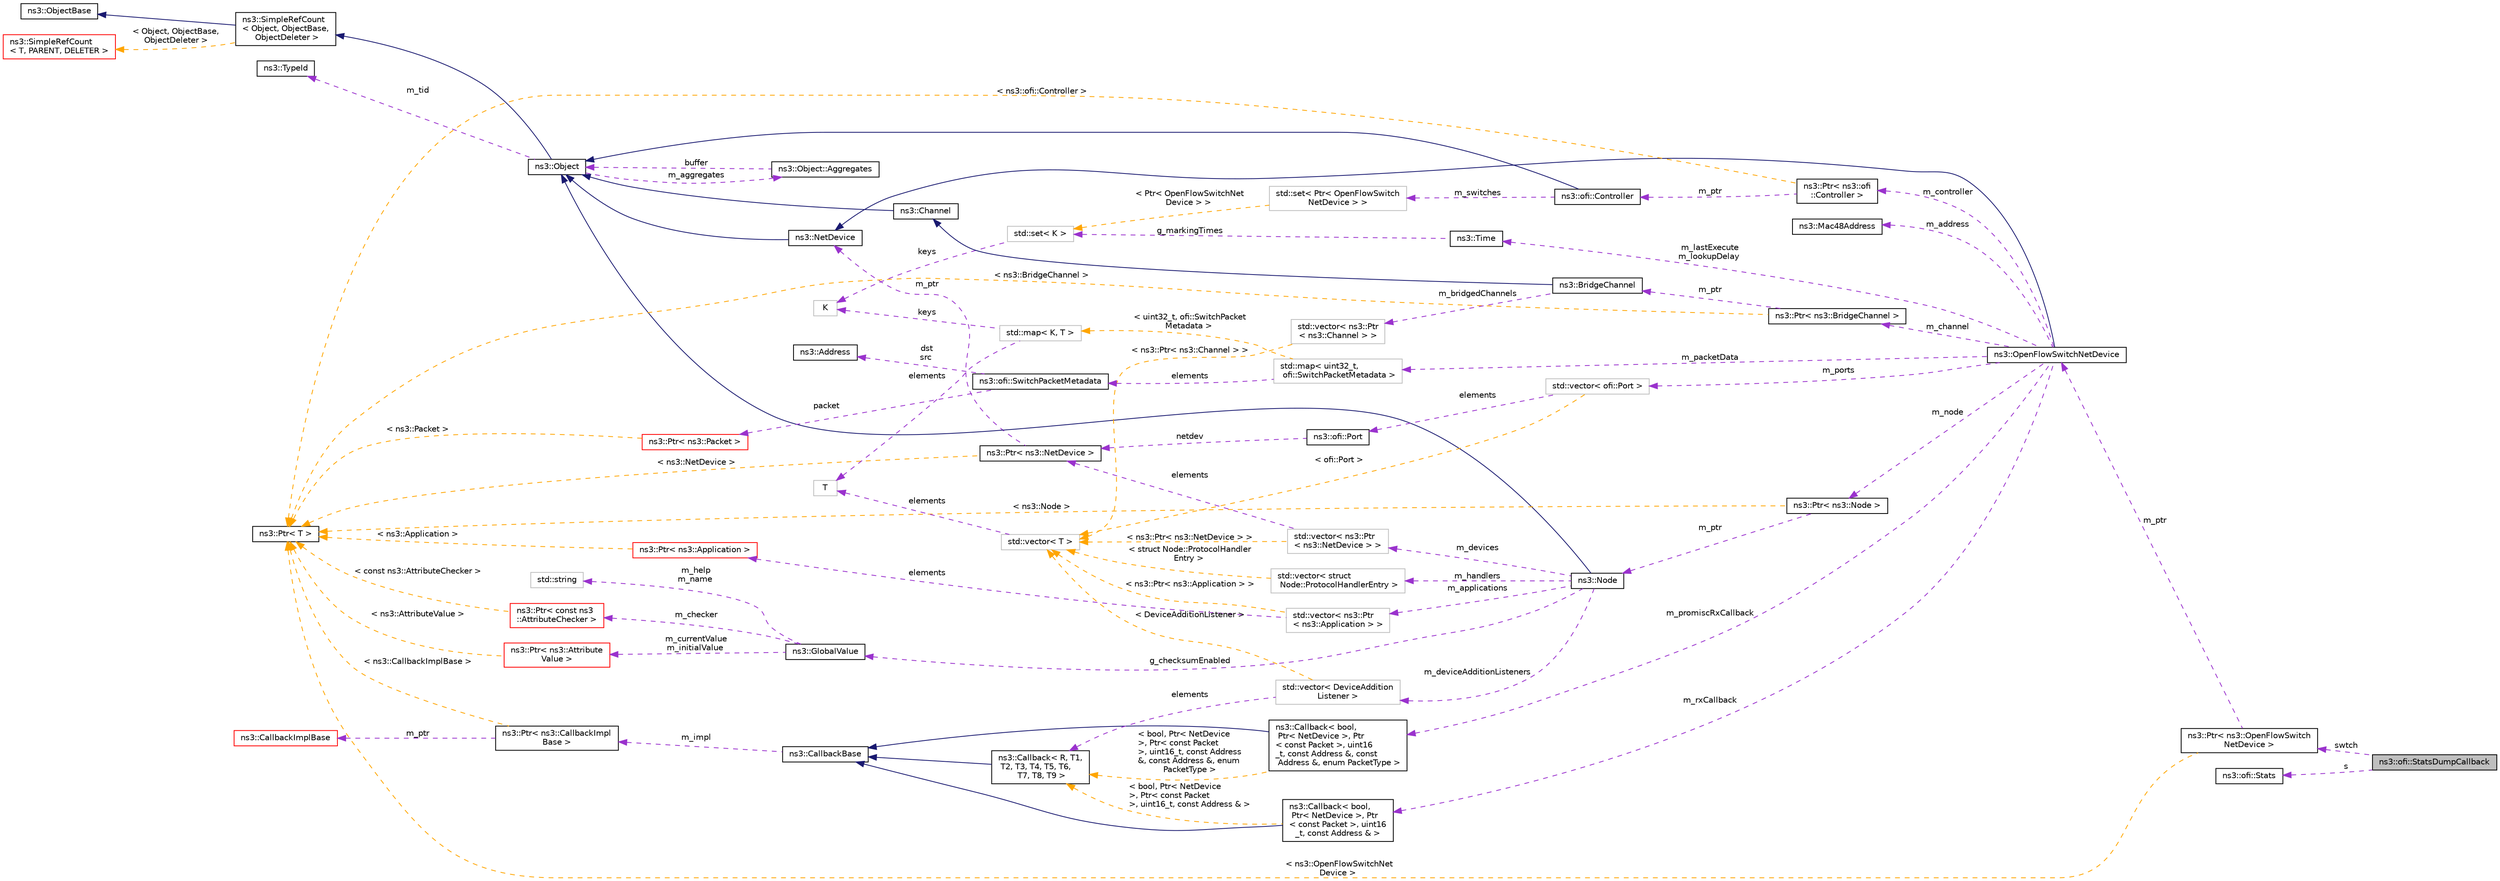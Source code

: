 digraph "ns3::ofi::StatsDumpCallback"
{
 // LATEX_PDF_SIZE
  edge [fontname="Helvetica",fontsize="10",labelfontname="Helvetica",labelfontsize="10"];
  node [fontname="Helvetica",fontsize="10",shape=record];
  rankdir="LR";
  Node1 [label="ns3::ofi::StatsDumpCallback",height=0.2,width=0.4,color="black", fillcolor="grey75", style="filled", fontcolor="black",tooltip="Callback for a stats dump request."];
  Node2 -> Node1 [dir="back",color="darkorchid3",fontsize="10",style="dashed",label=" swtch" ,fontname="Helvetica"];
  Node2 [label="ns3::Ptr\< ns3::OpenFlowSwitch\lNetDevice \>",height=0.2,width=0.4,color="black", fillcolor="white", style="filled",URL="$classns3_1_1_ptr.html",tooltip=" "];
  Node3 -> Node2 [dir="back",color="darkorchid3",fontsize="10",style="dashed",label=" m_ptr" ,fontname="Helvetica"];
  Node3 [label="ns3::OpenFlowSwitchNetDevice",height=0.2,width=0.4,color="black", fillcolor="white", style="filled",URL="$classns3_1_1_open_flow_switch_net_device.html",tooltip="A net device that switches multiple LAN segments via an OpenFlow-compatible flow table."];
  Node4 -> Node3 [dir="back",color="midnightblue",fontsize="10",style="solid",fontname="Helvetica"];
  Node4 [label="ns3::NetDevice",height=0.2,width=0.4,color="black", fillcolor="white", style="filled",URL="$classns3_1_1_net_device.html",tooltip="Network layer to device interface."];
  Node5 -> Node4 [dir="back",color="midnightblue",fontsize="10",style="solid",fontname="Helvetica"];
  Node5 [label="ns3::Object",height=0.2,width=0.4,color="black", fillcolor="white", style="filled",URL="$classns3_1_1_object.html",tooltip="A base class which provides memory management and object aggregation."];
  Node6 -> Node5 [dir="back",color="midnightblue",fontsize="10",style="solid",fontname="Helvetica"];
  Node6 [label="ns3::SimpleRefCount\l\< Object, ObjectBase,\l ObjectDeleter \>",height=0.2,width=0.4,color="black", fillcolor="white", style="filled",URL="$classns3_1_1_simple_ref_count.html",tooltip=" "];
  Node7 -> Node6 [dir="back",color="midnightblue",fontsize="10",style="solid",fontname="Helvetica"];
  Node7 [label="ns3::ObjectBase",height=0.2,width=0.4,color="black", fillcolor="white", style="filled",URL="$classns3_1_1_object_base.html",tooltip="Anchor the ns-3 type and attribute system."];
  Node8 -> Node6 [dir="back",color="orange",fontsize="10",style="dashed",label=" \< Object, ObjectBase,\l ObjectDeleter \>" ,fontname="Helvetica"];
  Node8 [label="ns3::SimpleRefCount\l\< T, PARENT, DELETER \>",height=0.2,width=0.4,color="red", fillcolor="white", style="filled",URL="$classns3_1_1_simple_ref_count.html",tooltip="A template-based reference counting class."];
  Node10 -> Node5 [dir="back",color="darkorchid3",fontsize="10",style="dashed",label=" m_tid" ,fontname="Helvetica"];
  Node10 [label="ns3::TypeId",height=0.2,width=0.4,color="black", fillcolor="white", style="filled",URL="$classns3_1_1_type_id.html",tooltip="a unique identifier for an interface."];
  Node11 -> Node5 [dir="back",color="darkorchid3",fontsize="10",style="dashed",label=" m_aggregates" ,fontname="Helvetica"];
  Node11 [label="ns3::Object::Aggregates",height=0.2,width=0.4,color="black", fillcolor="white", style="filled",URL="$structns3_1_1_object_1_1_aggregates.html",tooltip="The list of Objects aggregated to this one."];
  Node5 -> Node11 [dir="back",color="darkorchid3",fontsize="10",style="dashed",label=" buffer" ,fontname="Helvetica"];
  Node12 -> Node3 [dir="back",color="darkorchid3",fontsize="10",style="dashed",label=" m_address" ,fontname="Helvetica"];
  Node12 [label="ns3::Mac48Address",height=0.2,width=0.4,color="black", fillcolor="white", style="filled",URL="$classns3_1_1_mac48_address.html",tooltip="an EUI-48 address"];
  Node13 -> Node3 [dir="back",color="darkorchid3",fontsize="10",style="dashed",label=" m_promiscRxCallback" ,fontname="Helvetica"];
  Node13 [label="ns3::Callback\< bool,\l Ptr\< NetDevice \>, Ptr\l\< const Packet \>, uint16\l_t, const Address &, const\l Address &, enum PacketType \>",height=0.2,width=0.4,color="black", fillcolor="white", style="filled",URL="$classns3_1_1_callback.html",tooltip=" "];
  Node14 -> Node13 [dir="back",color="midnightblue",fontsize="10",style="solid",fontname="Helvetica"];
  Node14 [label="ns3::CallbackBase",height=0.2,width=0.4,color="black", fillcolor="white", style="filled",URL="$classns3_1_1_callback_base.html",tooltip="Base class for Callback class."];
  Node15 -> Node14 [dir="back",color="darkorchid3",fontsize="10",style="dashed",label=" m_impl" ,fontname="Helvetica"];
  Node15 [label="ns3::Ptr\< ns3::CallbackImpl\lBase \>",height=0.2,width=0.4,color="black", fillcolor="white", style="filled",URL="$classns3_1_1_ptr.html",tooltip=" "];
  Node16 -> Node15 [dir="back",color="darkorchid3",fontsize="10",style="dashed",label=" m_ptr" ,fontname="Helvetica"];
  Node16 [label="ns3::CallbackImplBase",height=0.2,width=0.4,color="red", fillcolor="white", style="filled",URL="$classns3_1_1_callback_impl_base.html",tooltip="Abstract base class for CallbackImpl Provides reference counting and equality test."];
  Node18 -> Node15 [dir="back",color="orange",fontsize="10",style="dashed",label=" \< ns3::CallbackImplBase \>" ,fontname="Helvetica"];
  Node18 [label="ns3::Ptr\< T \>",height=0.2,width=0.4,color="black", fillcolor="white", style="filled",URL="$classns3_1_1_ptr.html",tooltip="Smart pointer class similar to boost::intrusive_ptr."];
  Node19 -> Node13 [dir="back",color="orange",fontsize="10",style="dashed",label=" \< bool, Ptr\< NetDevice\l \>, Ptr\< const Packet\l \>, uint16_t, const Address\l &, const Address &, enum\l PacketType \>" ,fontname="Helvetica"];
  Node19 [label="ns3::Callback\< R, T1,\l T2, T3, T4, T5, T6,\l T7, T8, T9 \>",height=0.2,width=0.4,color="black", fillcolor="white", style="filled",URL="$classns3_1_1_callback.html",tooltip="Callback template class."];
  Node14 -> Node19 [dir="back",color="midnightblue",fontsize="10",style="solid",fontname="Helvetica"];
  Node20 -> Node3 [dir="back",color="darkorchid3",fontsize="10",style="dashed",label=" m_node" ,fontname="Helvetica"];
  Node20 [label="ns3::Ptr\< ns3::Node \>",height=0.2,width=0.4,color="black", fillcolor="white", style="filled",URL="$classns3_1_1_ptr.html",tooltip=" "];
  Node21 -> Node20 [dir="back",color="darkorchid3",fontsize="10",style="dashed",label=" m_ptr" ,fontname="Helvetica"];
  Node21 [label="ns3::Node",height=0.2,width=0.4,color="black", fillcolor="white", style="filled",URL="$classns3_1_1_node.html",tooltip="A network Node."];
  Node5 -> Node21 [dir="back",color="midnightblue",fontsize="10",style="solid",fontname="Helvetica"];
  Node22 -> Node21 [dir="back",color="darkorchid3",fontsize="10",style="dashed",label=" m_applications" ,fontname="Helvetica"];
  Node22 [label="std::vector\< ns3::Ptr\l\< ns3::Application \> \>",height=0.2,width=0.4,color="grey75", fillcolor="white", style="filled",tooltip=" "];
  Node23 -> Node22 [dir="back",color="darkorchid3",fontsize="10",style="dashed",label=" elements" ,fontname="Helvetica"];
  Node23 [label="ns3::Ptr\< ns3::Application \>",height=0.2,width=0.4,color="red", fillcolor="white", style="filled",URL="$classns3_1_1_ptr.html",tooltip=" "];
  Node18 -> Node23 [dir="back",color="orange",fontsize="10",style="dashed",label=" \< ns3::Application \>" ,fontname="Helvetica"];
  Node32 -> Node22 [dir="back",color="orange",fontsize="10",style="dashed",label=" \< ns3::Ptr\< ns3::Application \> \>" ,fontname="Helvetica"];
  Node32 [label="std::vector\< T \>",height=0.2,width=0.4,color="grey75", fillcolor="white", style="filled",tooltip=" "];
  Node33 -> Node32 [dir="back",color="darkorchid3",fontsize="10",style="dashed",label=" elements" ,fontname="Helvetica"];
  Node33 [label="T",height=0.2,width=0.4,color="grey75", fillcolor="white", style="filled",tooltip=" "];
  Node34 -> Node21 [dir="back",color="darkorchid3",fontsize="10",style="dashed",label=" m_devices" ,fontname="Helvetica"];
  Node34 [label="std::vector\< ns3::Ptr\l\< ns3::NetDevice \> \>",height=0.2,width=0.4,color="grey75", fillcolor="white", style="filled",tooltip=" "];
  Node35 -> Node34 [dir="back",color="darkorchid3",fontsize="10",style="dashed",label=" elements" ,fontname="Helvetica"];
  Node35 [label="ns3::Ptr\< ns3::NetDevice \>",height=0.2,width=0.4,color="black", fillcolor="white", style="filled",URL="$classns3_1_1_ptr.html",tooltip=" "];
  Node4 -> Node35 [dir="back",color="darkorchid3",fontsize="10",style="dashed",label=" m_ptr" ,fontname="Helvetica"];
  Node18 -> Node35 [dir="back",color="orange",fontsize="10",style="dashed",label=" \< ns3::NetDevice \>" ,fontname="Helvetica"];
  Node32 -> Node34 [dir="back",color="orange",fontsize="10",style="dashed",label=" \< ns3::Ptr\< ns3::NetDevice \> \>" ,fontname="Helvetica"];
  Node36 -> Node21 [dir="back",color="darkorchid3",fontsize="10",style="dashed",label=" g_checksumEnabled" ,fontname="Helvetica"];
  Node36 [label="ns3::GlobalValue",height=0.2,width=0.4,color="black", fillcolor="white", style="filled",URL="$classns3_1_1_global_value.html",tooltip="Hold a so-called 'global value'."];
  Node37 -> Node36 [dir="back",color="darkorchid3",fontsize="10",style="dashed",label=" m_currentValue\nm_initialValue" ,fontname="Helvetica"];
  Node37 [label="ns3::Ptr\< ns3::Attribute\lValue \>",height=0.2,width=0.4,color="red", fillcolor="white", style="filled",URL="$classns3_1_1_ptr.html",tooltip=" "];
  Node18 -> Node37 [dir="back",color="orange",fontsize="10",style="dashed",label=" \< ns3::AttributeValue \>" ,fontname="Helvetica"];
  Node40 -> Node36 [dir="back",color="darkorchid3",fontsize="10",style="dashed",label=" m_help\nm_name" ,fontname="Helvetica"];
  Node40 [label="std::string",height=0.2,width=0.4,color="grey75", fillcolor="white", style="filled",tooltip=" "];
  Node42 -> Node36 [dir="back",color="darkorchid3",fontsize="10",style="dashed",label=" m_checker" ,fontname="Helvetica"];
  Node42 [label="ns3::Ptr\< const ns3\l::AttributeChecker \>",height=0.2,width=0.4,color="red", fillcolor="white", style="filled",URL="$classns3_1_1_ptr.html",tooltip=" "];
  Node18 -> Node42 [dir="back",color="orange",fontsize="10",style="dashed",label=" \< const ns3::AttributeChecker \>" ,fontname="Helvetica"];
  Node45 -> Node21 [dir="back",color="darkorchid3",fontsize="10",style="dashed",label=" m_handlers" ,fontname="Helvetica"];
  Node45 [label="std::vector\< struct\l Node::ProtocolHandlerEntry \>",height=0.2,width=0.4,color="grey75", fillcolor="white", style="filled",tooltip=" "];
  Node32 -> Node45 [dir="back",color="orange",fontsize="10",style="dashed",label=" \< struct Node::ProtocolHandler\lEntry \>" ,fontname="Helvetica"];
  Node48 -> Node21 [dir="back",color="darkorchid3",fontsize="10",style="dashed",label=" m_deviceAdditionListeners" ,fontname="Helvetica"];
  Node48 [label="std::vector\< DeviceAddition\lListener \>",height=0.2,width=0.4,color="grey75", fillcolor="white", style="filled",tooltip=" "];
  Node19 -> Node48 [dir="back",color="darkorchid3",fontsize="10",style="dashed",label=" elements" ,fontname="Helvetica"];
  Node32 -> Node48 [dir="back",color="orange",fontsize="10",style="dashed",label=" \< DeviceAdditionListener \>" ,fontname="Helvetica"];
  Node18 -> Node20 [dir="back",color="orange",fontsize="10",style="dashed",label=" \< ns3::Node \>" ,fontname="Helvetica"];
  Node49 -> Node3 [dir="back",color="darkorchid3",fontsize="10",style="dashed",label=" m_rxCallback" ,fontname="Helvetica"];
  Node49 [label="ns3::Callback\< bool,\l Ptr\< NetDevice \>, Ptr\l\< const Packet \>, uint16\l_t, const Address & \>",height=0.2,width=0.4,color="black", fillcolor="white", style="filled",URL="$classns3_1_1_callback.html",tooltip=" "];
  Node14 -> Node49 [dir="back",color="midnightblue",fontsize="10",style="solid",fontname="Helvetica"];
  Node19 -> Node49 [dir="back",color="orange",fontsize="10",style="dashed",label=" \< bool, Ptr\< NetDevice\l \>, Ptr\< const Packet\l \>, uint16_t, const Address & \>" ,fontname="Helvetica"];
  Node29 -> Node3 [dir="back",color="darkorchid3",fontsize="10",style="dashed",label=" m_lastExecute\nm_lookupDelay" ,fontname="Helvetica"];
  Node29 [label="ns3::Time",height=0.2,width=0.4,color="black", fillcolor="white", style="filled",URL="$classns3_1_1_time.html",tooltip="Simulation virtual time values and global simulation resolution."];
  Node30 -> Node29 [dir="back",color="darkorchid3",fontsize="10",style="dashed",label=" g_markingTimes" ,fontname="Helvetica"];
  Node30 [label="std::set\< K \>",height=0.2,width=0.4,color="grey75", fillcolor="white", style="filled",tooltip=" "];
  Node31 -> Node30 [dir="back",color="darkorchid3",fontsize="10",style="dashed",label=" keys" ,fontname="Helvetica"];
  Node31 [label="K",height=0.2,width=0.4,color="grey75", fillcolor="white", style="filled",tooltip=" "];
  Node50 -> Node3 [dir="back",color="darkorchid3",fontsize="10",style="dashed",label=" m_channel" ,fontname="Helvetica"];
  Node50 [label="ns3::Ptr\< ns3::BridgeChannel \>",height=0.2,width=0.4,color="black", fillcolor="white", style="filled",URL="$classns3_1_1_ptr.html",tooltip=" "];
  Node51 -> Node50 [dir="back",color="darkorchid3",fontsize="10",style="dashed",label=" m_ptr" ,fontname="Helvetica"];
  Node51 [label="ns3::BridgeChannel",height=0.2,width=0.4,color="black", fillcolor="white", style="filled",URL="$classns3_1_1_bridge_channel.html",tooltip="Virtual channel implementation for bridges (BridgeNetDevice)."];
  Node52 -> Node51 [dir="back",color="midnightblue",fontsize="10",style="solid",fontname="Helvetica"];
  Node52 [label="ns3::Channel",height=0.2,width=0.4,color="black", fillcolor="white", style="filled",URL="$classns3_1_1_channel.html",tooltip="Abstract Channel Base Class."];
  Node5 -> Node52 [dir="back",color="midnightblue",fontsize="10",style="solid",fontname="Helvetica"];
  Node53 -> Node51 [dir="back",color="darkorchid3",fontsize="10",style="dashed",label=" m_bridgedChannels" ,fontname="Helvetica"];
  Node53 [label="std::vector\< ns3::Ptr\l\< ns3::Channel \> \>",height=0.2,width=0.4,color="grey75", fillcolor="white", style="filled",tooltip=" "];
  Node32 -> Node53 [dir="back",color="orange",fontsize="10",style="dashed",label=" \< ns3::Ptr\< ns3::Channel \> \>" ,fontname="Helvetica"];
  Node18 -> Node50 [dir="back",color="orange",fontsize="10",style="dashed",label=" \< ns3::BridgeChannel \>" ,fontname="Helvetica"];
  Node55 -> Node3 [dir="back",color="darkorchid3",fontsize="10",style="dashed",label=" m_controller" ,fontname="Helvetica"];
  Node55 [label="ns3::Ptr\< ns3::ofi\l::Controller \>",height=0.2,width=0.4,color="black", fillcolor="white", style="filled",URL="$classns3_1_1_ptr.html",tooltip=" "];
  Node56 -> Node55 [dir="back",color="darkorchid3",fontsize="10",style="dashed",label=" m_ptr" ,fontname="Helvetica"];
  Node56 [label="ns3::ofi::Controller",height=0.2,width=0.4,color="black", fillcolor="white", style="filled",URL="$classns3_1_1ofi_1_1_controller.html",tooltip="An interface for a Controller of OpenFlowSwitchNetDevices."];
  Node5 -> Node56 [dir="back",color="midnightblue",fontsize="10",style="solid",fontname="Helvetica"];
  Node57 -> Node56 [dir="back",color="darkorchid3",fontsize="10",style="dashed",label=" m_switches" ,fontname="Helvetica"];
  Node57 [label="std::set\< Ptr\< OpenFlowSwitch\lNetDevice \> \>",height=0.2,width=0.4,color="grey75", fillcolor="white", style="filled",tooltip=" "];
  Node30 -> Node57 [dir="back",color="orange",fontsize="10",style="dashed",label=" \< Ptr\< OpenFlowSwitchNet\lDevice \> \>" ,fontname="Helvetica"];
  Node18 -> Node55 [dir="back",color="orange",fontsize="10",style="dashed",label=" \< ns3::ofi::Controller \>" ,fontname="Helvetica"];
  Node59 -> Node3 [dir="back",color="darkorchid3",fontsize="10",style="dashed",label=" m_packetData" ,fontname="Helvetica"];
  Node59 [label="std::map\< uint32_t,\l ofi::SwitchPacketMetadata \>",height=0.2,width=0.4,color="grey75", fillcolor="white", style="filled",tooltip=" "];
  Node60 -> Node59 [dir="back",color="darkorchid3",fontsize="10",style="dashed",label=" elements" ,fontname="Helvetica"];
  Node60 [label="ns3::ofi::SwitchPacketMetadata",height=0.2,width=0.4,color="black", fillcolor="white", style="filled",URL="$structns3_1_1ofi_1_1_switch_packet_metadata.html",tooltip="Packet Metadata, allows us to track the packet's metadata as it passes through the switch."];
  Node61 -> Node60 [dir="back",color="darkorchid3",fontsize="10",style="dashed",label=" dst\nsrc" ,fontname="Helvetica"];
  Node61 [label="ns3::Address",height=0.2,width=0.4,color="black", fillcolor="white", style="filled",URL="$classns3_1_1_address.html",tooltip="a polymophic address class"];
  Node62 -> Node60 [dir="back",color="darkorchid3",fontsize="10",style="dashed",label=" packet" ,fontname="Helvetica"];
  Node62 [label="ns3::Ptr\< ns3::Packet \>",height=0.2,width=0.4,color="red", fillcolor="white", style="filled",URL="$classns3_1_1_ptr.html",tooltip=" "];
  Node18 -> Node62 [dir="back",color="orange",fontsize="10",style="dashed",label=" \< ns3::Packet \>" ,fontname="Helvetica"];
  Node79 -> Node59 [dir="back",color="orange",fontsize="10",style="dashed",label=" \< uint32_t, ofi::SwitchPacket\lMetadata \>" ,fontname="Helvetica"];
  Node79 [label="std::map\< K, T \>",height=0.2,width=0.4,color="grey75", fillcolor="white", style="filled",tooltip=" "];
  Node31 -> Node79 [dir="back",color="darkorchid3",fontsize="10",style="dashed",label=" keys" ,fontname="Helvetica"];
  Node33 -> Node79 [dir="back",color="darkorchid3",fontsize="10",style="dashed",label=" elements" ,fontname="Helvetica"];
  Node80 -> Node3 [dir="back",color="darkorchid3",fontsize="10",style="dashed",label=" m_ports" ,fontname="Helvetica"];
  Node80 [label="std::vector\< ofi::Port \>",height=0.2,width=0.4,color="grey75", fillcolor="white", style="filled",tooltip=" "];
  Node81 -> Node80 [dir="back",color="darkorchid3",fontsize="10",style="dashed",label=" elements" ,fontname="Helvetica"];
  Node81 [label="ns3::ofi::Port",height=0.2,width=0.4,color="black", fillcolor="white", style="filled",URL="$structns3_1_1ofi_1_1_port.html",tooltip="Port and its metadata."];
  Node35 -> Node81 [dir="back",color="darkorchid3",fontsize="10",style="dashed",label=" netdev" ,fontname="Helvetica"];
  Node32 -> Node80 [dir="back",color="orange",fontsize="10",style="dashed",label=" \< ofi::Port \>" ,fontname="Helvetica"];
  Node18 -> Node2 [dir="back",color="orange",fontsize="10",style="dashed",label=" \< ns3::OpenFlowSwitchNet\lDevice \>" ,fontname="Helvetica"];
  Node82 -> Node1 [dir="back",color="darkorchid3",fontsize="10",style="dashed",label=" s" ,fontname="Helvetica"];
  Node82 [label="ns3::ofi::Stats",height=0.2,width=0.4,color="black", fillcolor="white", style="filled",URL="$classns3_1_1ofi_1_1_stats.html",tooltip=" "];
}
